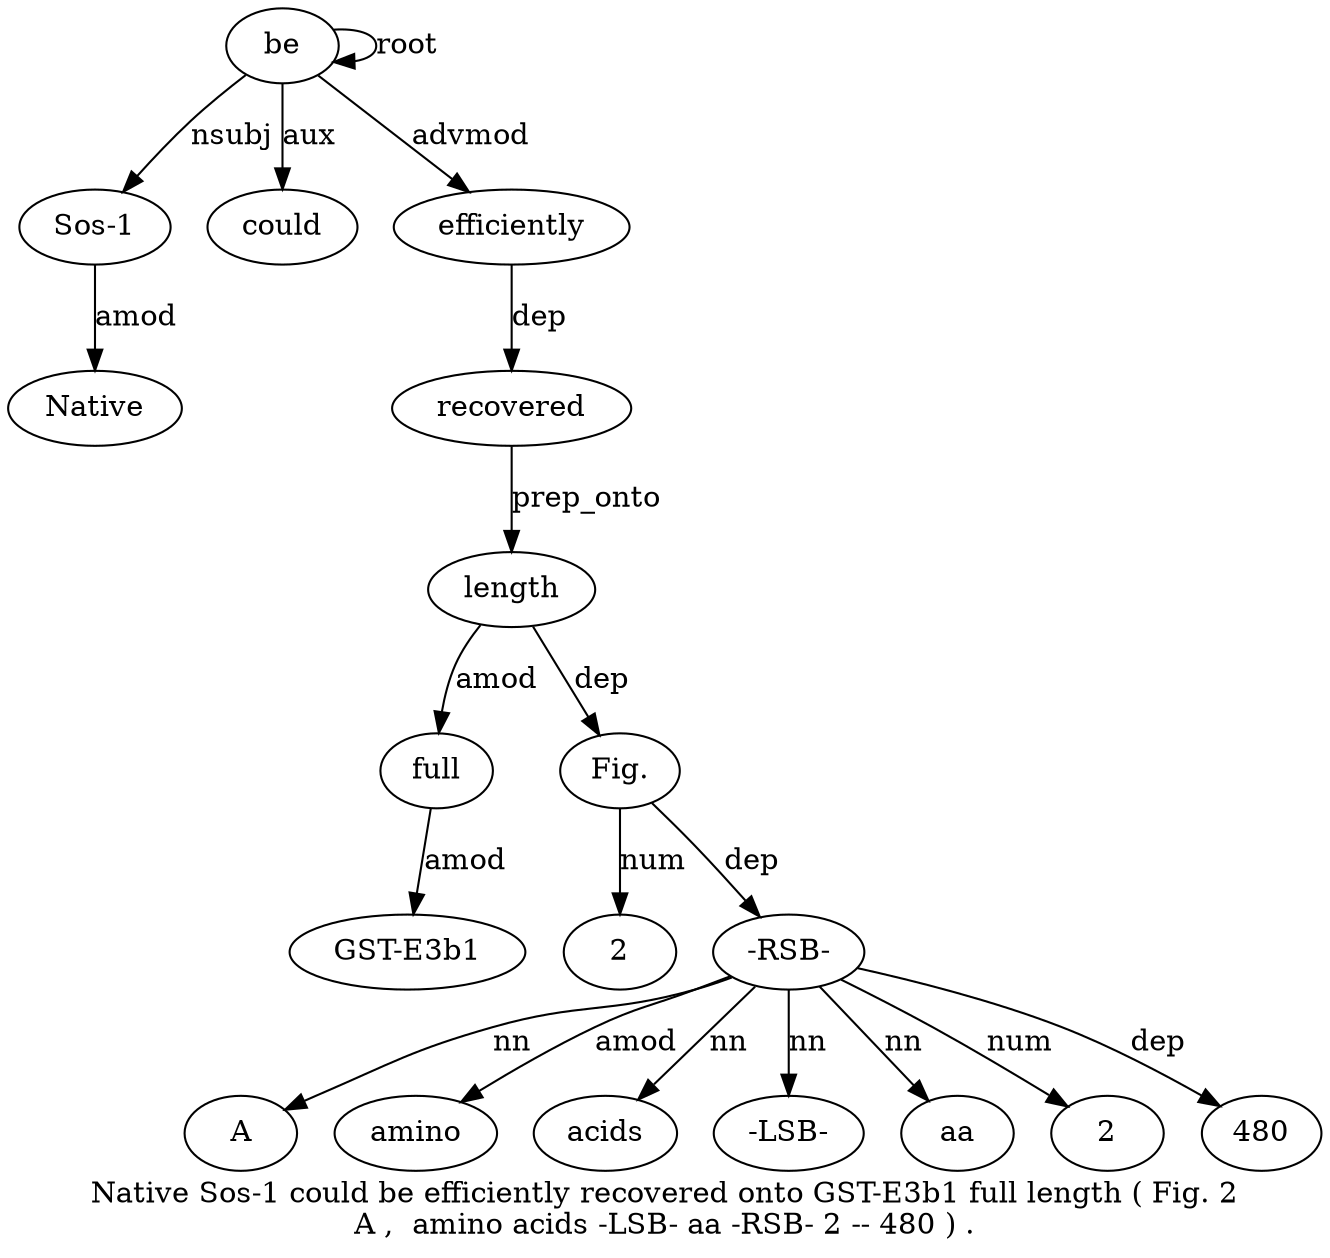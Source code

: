 digraph "Native Sos-1 could be efficiently recovered onto GST-E3b1 full length ( Fig. 2 A ,  amino acids -LSB- aa -RSB- 2 -- 480 ) ." {
label="Native Sos-1 could be efficiently recovered onto GST-E3b1 full length ( Fig. 2
A ,  amino acids -LSB- aa -RSB- 2 -- 480 ) .";
"Sos-12" [style=filled, fillcolor=white, label="Sos-1"];
Native1 [style=filled, fillcolor=white, label=Native];
"Sos-12" -> Native1  [label=amod];
be4 [style=filled, fillcolor=white, label=be];
be4 -> "Sos-12"  [label=nsubj];
could3 [style=filled, fillcolor=white, label=could];
be4 -> could3  [label=aux];
be4 -> be4  [label=root];
efficiently5 [style=filled, fillcolor=white, label=efficiently];
be4 -> efficiently5  [label=advmod];
recovered6 [style=filled, fillcolor=white, label=recovered];
efficiently5 -> recovered6  [label=dep];
full9 [style=filled, fillcolor=white, label=full];
"GST-E3b18" [style=filled, fillcolor=white, label="GST-E3b1"];
full9 -> "GST-E3b18"  [label=amod];
length10 [style=filled, fillcolor=white, label=length];
length10 -> full9  [label=amod];
recovered6 -> length10  [label=prep_onto];
"Fig.12" [style=filled, fillcolor=white, label="Fig."];
length10 -> "Fig.12"  [label=dep];
213 [style=filled, fillcolor=white, label=2];
"Fig.12" -> 213  [label=num];
"-RSB-20" [style=filled, fillcolor=white, label="-RSB-"];
A14 [style=filled, fillcolor=white, label=A];
"-RSB-20" -> A14  [label=nn];
amino16 [style=filled, fillcolor=white, label=amino];
"-RSB-20" -> amino16  [label=amod];
acids17 [style=filled, fillcolor=white, label=acids];
"-RSB-20" -> acids17  [label=nn];
"-LSB-18" [style=filled, fillcolor=white, label="-LSB-"];
"-RSB-20" -> "-LSB-18"  [label=nn];
aa19 [style=filled, fillcolor=white, label=aa];
"-RSB-20" -> aa19  [label=nn];
"Fig.12" -> "-RSB-20"  [label=dep];
221 [style=filled, fillcolor=white, label=2];
"-RSB-20" -> 221  [label=num];
48023 [style=filled, fillcolor=white, label=480];
"-RSB-20" -> 48023  [label=dep];
}
